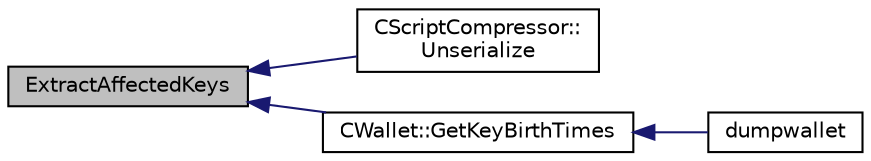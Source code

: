 digraph "ExtractAffectedKeys"
{
  edge [fontname="Helvetica",fontsize="10",labelfontname="Helvetica",labelfontsize="10"];
  node [fontname="Helvetica",fontsize="10",shape=record];
  rankdir="LR";
  Node380 [label="ExtractAffectedKeys",height=0.2,width=0.4,color="black", fillcolor="grey75", style="filled", fontcolor="black"];
  Node380 -> Node381 [dir="back",color="midnightblue",fontsize="10",style="solid",fontname="Helvetica"];
  Node381 [label="CScriptCompressor::\lUnserialize",height=0.2,width=0.4,color="black", fillcolor="white", style="filled",URL="$d3/dfb/class_c_script_compressor.html#a016fa6e3d2735d95fcf773271da073d5"];
  Node380 -> Node382 [dir="back",color="midnightblue",fontsize="10",style="solid",fontname="Helvetica"];
  Node382 [label="CWallet::GetKeyBirthTimes",height=0.2,width=0.4,color="black", fillcolor="white", style="filled",URL="$d2/de5/class_c_wallet.html#acb2fdaf647fa2d812d58e998848e681d"];
  Node382 -> Node383 [dir="back",color="midnightblue",fontsize="10",style="solid",fontname="Helvetica"];
  Node383 [label="dumpwallet",height=0.2,width=0.4,color="black", fillcolor="white", style="filled",URL="$dc/dbf/rpcdump_8cpp.html#a831ddf746d4f2500ba6f6c07f63445cd"];
}
